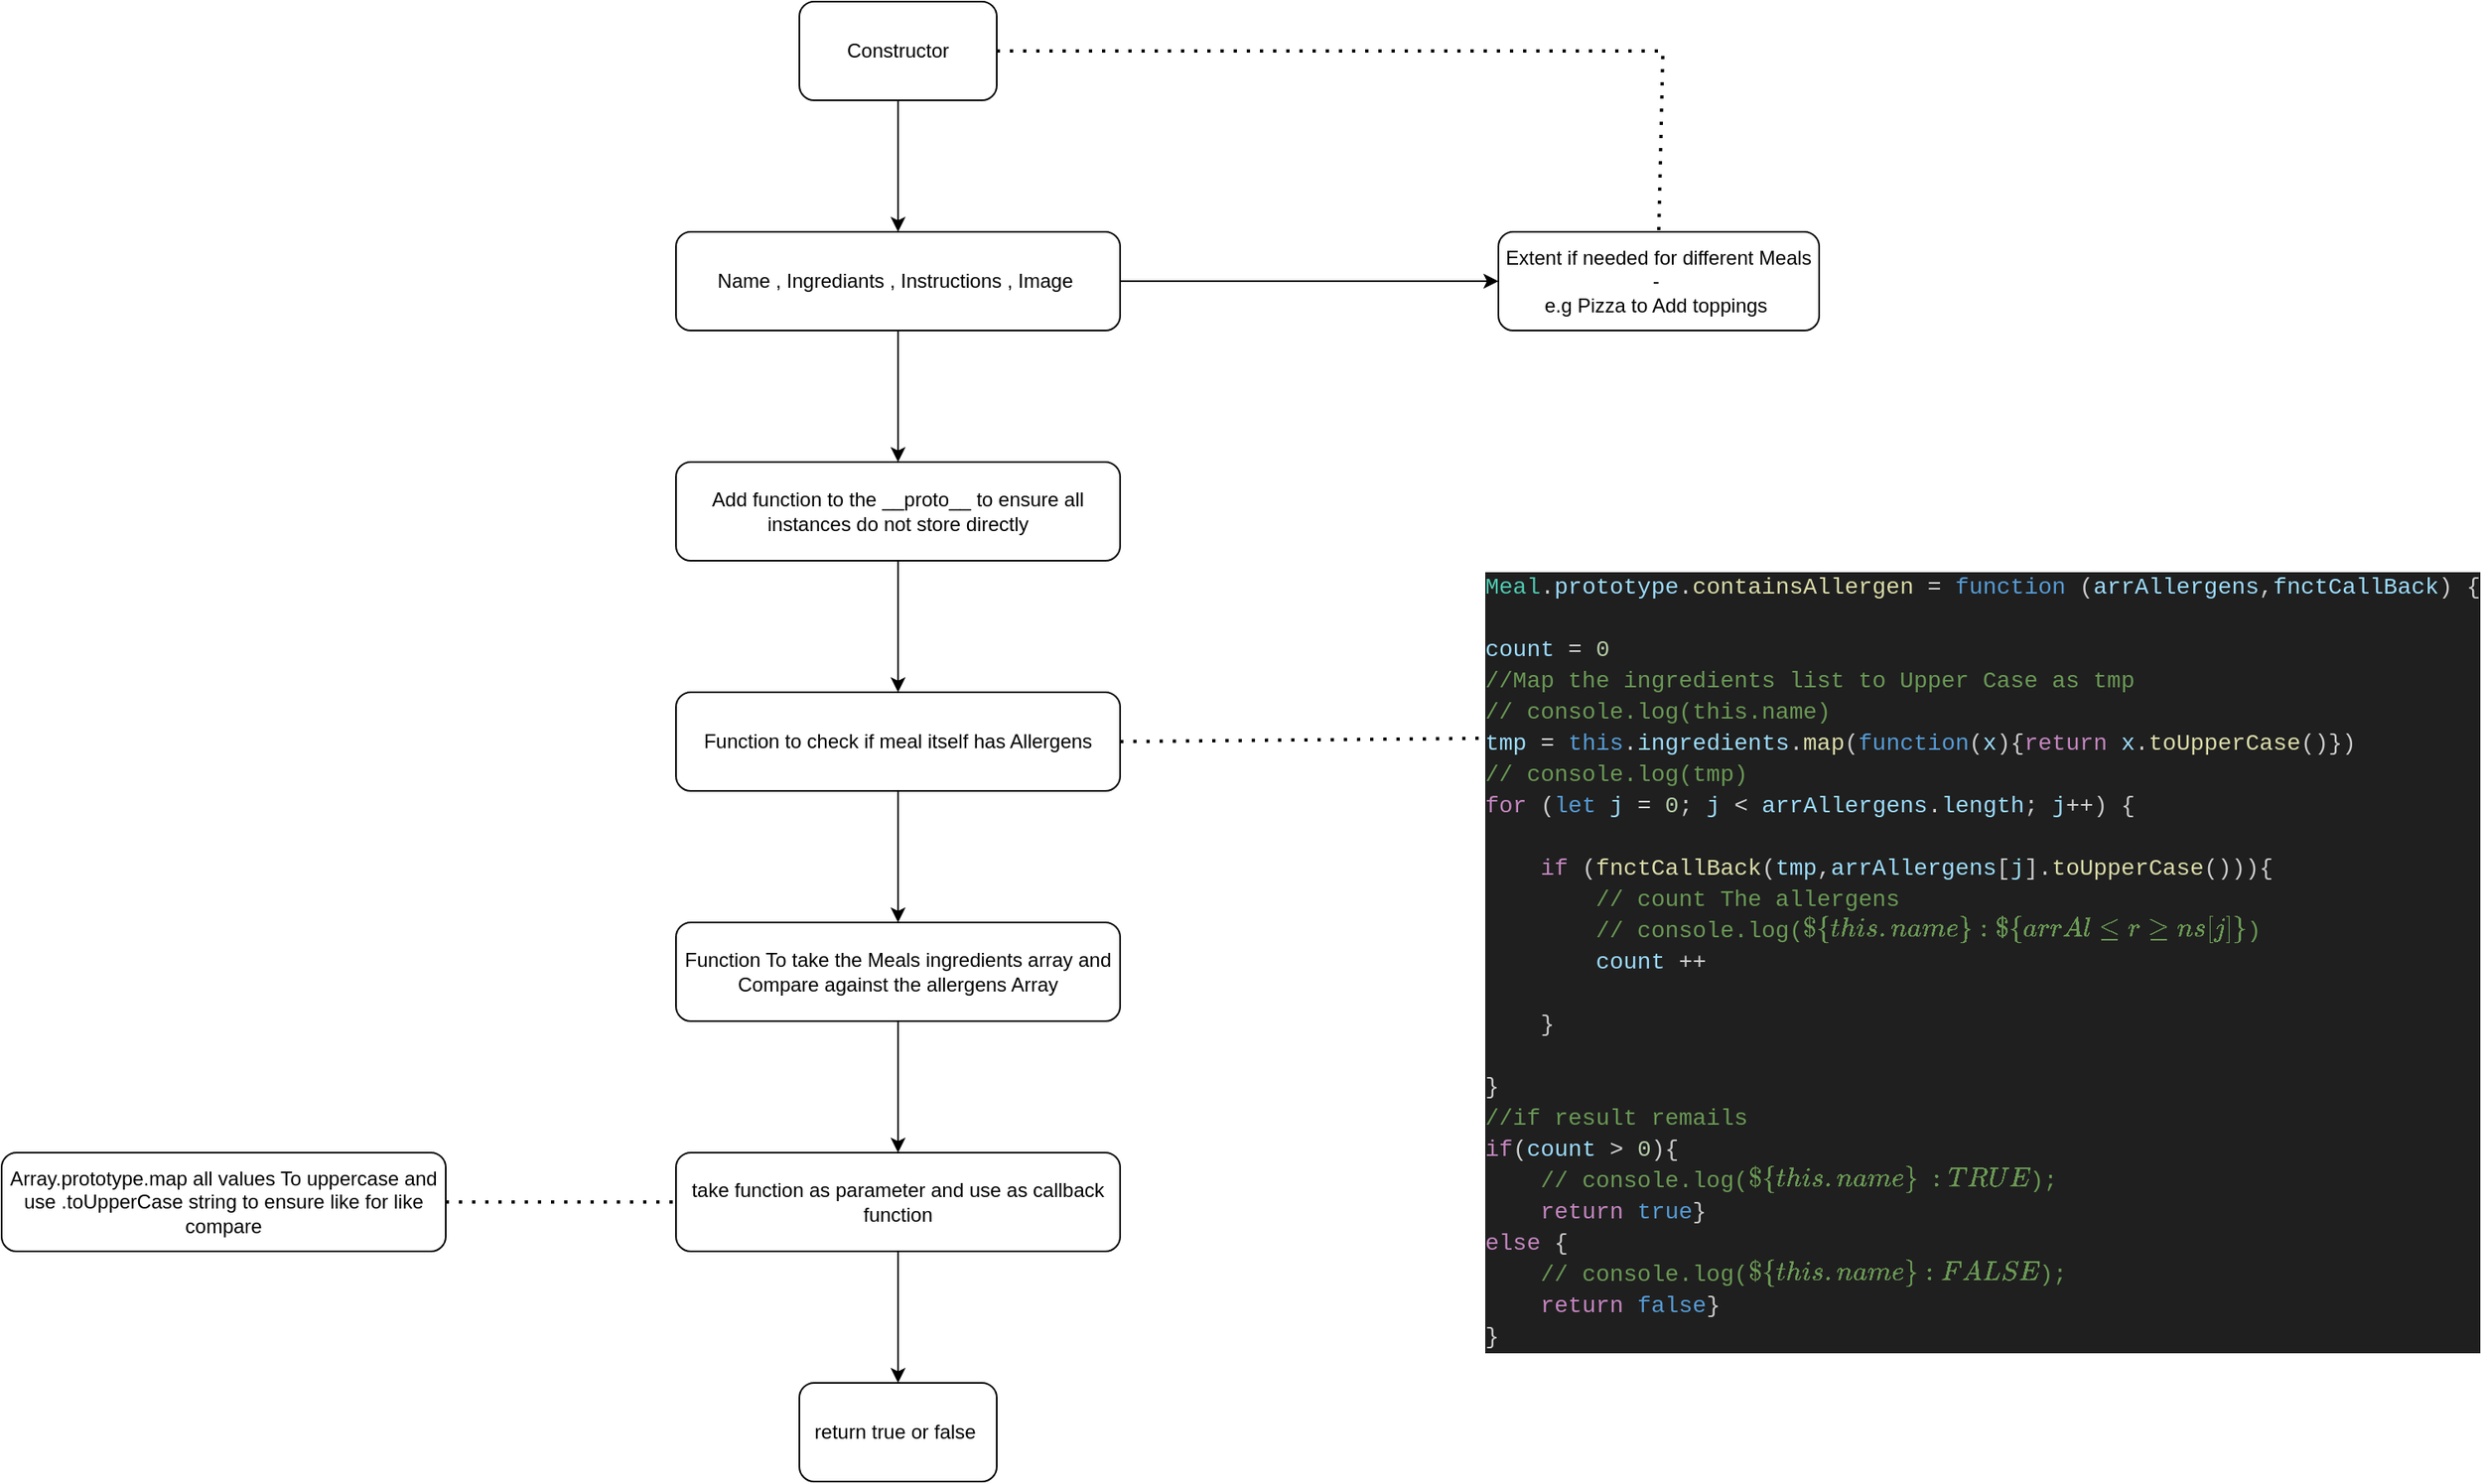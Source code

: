 <mxfile version="24.6.2" type="device">
  <diagram id="T3wb09TkJcfDdkeaGVoH" name="Page-1">
    <mxGraphModel dx="2551" dy="2172" grid="1" gridSize="10" guides="1" tooltips="1" connect="1" arrows="1" fold="1" page="1" pageScale="1" pageWidth="827" pageHeight="1169" math="0" shadow="0">
      <root>
        <mxCell id="0" />
        <mxCell id="1" parent="0" />
        <mxCell id="QlriZnW1DoMX1YThp62q-5" value="" style="edgeStyle=orthogonalEdgeStyle;rounded=0;orthogonalLoop=1;jettySize=auto;html=1;" parent="1" source="QlriZnW1DoMX1YThp62q-3" target="QlriZnW1DoMX1YThp62q-4" edge="1">
          <mxGeometry relative="1" as="geometry" />
        </mxCell>
        <mxCell id="QlriZnW1DoMX1YThp62q-3" value="Constructor" style="rounded=1;whiteSpace=wrap;html=1;" parent="1" vertex="1">
          <mxGeometry x="235" y="-1070" width="120" height="60" as="geometry" />
        </mxCell>
        <mxCell id="QlriZnW1DoMX1YThp62q-7" value="" style="edgeStyle=orthogonalEdgeStyle;rounded=0;orthogonalLoop=1;jettySize=auto;html=1;" parent="1" source="QlriZnW1DoMX1YThp62q-4" target="QlriZnW1DoMX1YThp62q-6" edge="1">
          <mxGeometry relative="1" as="geometry" />
        </mxCell>
        <mxCell id="QlriZnW1DoMX1YThp62q-9" value="" style="edgeStyle=orthogonalEdgeStyle;rounded=0;orthogonalLoop=1;jettySize=auto;html=1;" parent="1" source="QlriZnW1DoMX1YThp62q-4" target="QlriZnW1DoMX1YThp62q-8" edge="1">
          <mxGeometry relative="1" as="geometry" />
        </mxCell>
        <mxCell id="QlriZnW1DoMX1YThp62q-4" value="Name , Ingrediants , Instructions , Image&amp;nbsp;" style="whiteSpace=wrap;html=1;rounded=1;" parent="1" vertex="1">
          <mxGeometry x="160" y="-930" width="270" height="60" as="geometry" />
        </mxCell>
        <mxCell id="QlriZnW1DoMX1YThp62q-6" value="Extent if needed for different Meals -&amp;nbsp;&lt;div&gt;e.g Pizza to Add toppings&amp;nbsp;&lt;/div&gt;" style="whiteSpace=wrap;html=1;rounded=1;" parent="1" vertex="1">
          <mxGeometry x="660" y="-930" width="195" height="60" as="geometry" />
        </mxCell>
        <mxCell id="QlriZnW1DoMX1YThp62q-11" value="" style="edgeStyle=orthogonalEdgeStyle;rounded=0;orthogonalLoop=1;jettySize=auto;html=1;" parent="1" source="QlriZnW1DoMX1YThp62q-8" target="QlriZnW1DoMX1YThp62q-10" edge="1">
          <mxGeometry relative="1" as="geometry" />
        </mxCell>
        <mxCell id="QlriZnW1DoMX1YThp62q-8" value="Add function to the __proto__ to ensure all instances do not store directly" style="whiteSpace=wrap;html=1;rounded=1;" parent="1" vertex="1">
          <mxGeometry x="160" y="-790" width="270" height="60" as="geometry" />
        </mxCell>
        <mxCell id="QlriZnW1DoMX1YThp62q-18" style="edgeStyle=orthogonalEdgeStyle;rounded=0;orthogonalLoop=1;jettySize=auto;html=1;exitX=0.5;exitY=1;exitDx=0;exitDy=0;entryX=0.5;entryY=0;entryDx=0;entryDy=0;" parent="1" source="QlriZnW1DoMX1YThp62q-10" target="QlriZnW1DoMX1YThp62q-17" edge="1">
          <mxGeometry relative="1" as="geometry" />
        </mxCell>
        <mxCell id="QlriZnW1DoMX1YThp62q-10" value="Function to check if meal itself has Allergens" style="whiteSpace=wrap;html=1;rounded=1;" parent="1" vertex="1">
          <mxGeometry x="160" y="-650" width="270" height="60" as="geometry" />
        </mxCell>
        <mxCell id="QlriZnW1DoMX1YThp62q-13" value="" style="endArrow=none;dashed=1;html=1;dashPattern=1 3;strokeWidth=2;rounded=0;entryX=0.002;entryY=0.216;entryDx=0;entryDy=0;exitX=1;exitY=0.5;exitDx=0;exitDy=0;entryPerimeter=0;" parent="1" source="QlriZnW1DoMX1YThp62q-10" target="QlriZnW1DoMX1YThp62q-15" edge="1">
          <mxGeometry width="50" height="50" relative="1" as="geometry">
            <mxPoint x="390" y="-780" as="sourcePoint" />
            <mxPoint x="563" y="-620" as="targetPoint" />
          </mxGeometry>
        </mxCell>
        <UserObject label="&lt;div style=&quot;color: #cccccc;background-color: #1f1f1f;font-family: Consolas, &#39;Courier New&#39;, monospace;font-weight: normal;font-size: 14px;line-height: 19px;white-space: pre;&quot;&gt;&lt;div&gt;&lt;span style=&quot;color: #4ec9b0;&quot;&gt;Meal&lt;/span&gt;&lt;span style=&quot;color: #cccccc;&quot;&gt;.&lt;/span&gt;&lt;span style=&quot;color: #9cdcfe;&quot;&gt;prototype&lt;/span&gt;&lt;span style=&quot;color: #cccccc;&quot;&gt;.&lt;/span&gt;&lt;span style=&quot;color: #dcdcaa;&quot;&gt;containsAllergen&lt;/span&gt;&lt;span style=&quot;color: #cccccc;&quot;&gt; &lt;/span&gt;&lt;span style=&quot;color: #d4d4d4;&quot;&gt;=&lt;/span&gt;&lt;span style=&quot;color: #cccccc;&quot;&gt; &lt;/span&gt;&lt;span style=&quot;color: #569cd6;&quot;&gt;function&lt;/span&gt;&lt;span style=&quot;color: #cccccc;&quot;&gt; (&lt;/span&gt;&lt;span style=&quot;color: #9cdcfe;&quot;&gt;arrAllergens&lt;/span&gt;&lt;span style=&quot;color: #cccccc;&quot;&gt;,&lt;/span&gt;&lt;span style=&quot;color: #9cdcfe;&quot;&gt;fnctCallBack&lt;/span&gt;&lt;span style=&quot;color: #cccccc;&quot;&gt;) {&lt;/span&gt;&lt;/div&gt;&lt;br&gt;&lt;div&gt;&lt;span style=&quot;color: #9cdcfe;&quot;&gt;count&lt;/span&gt;&lt;span style=&quot;color: #cccccc;&quot;&gt; &lt;/span&gt;&lt;span style=&quot;color: #d4d4d4;&quot;&gt;=&lt;/span&gt;&lt;span style=&quot;color: #cccccc;&quot;&gt; &lt;/span&gt;&lt;span style=&quot;color: #b5cea8;&quot;&gt;0&lt;/span&gt;&lt;/div&gt;&lt;div&gt;&lt;span style=&quot;color: #6a9955;&quot;&gt;//Map the ingredients list to Upper Case as tmp&lt;/span&gt;&lt;/div&gt;&lt;div&gt;&lt;span style=&quot;color: #6a9955;&quot;&gt;// console.log(this.name)&lt;/span&gt;&lt;/div&gt;&lt;div&gt;&lt;span style=&quot;color: #9cdcfe;&quot;&gt;tmp&lt;/span&gt;&lt;span style=&quot;color: #cccccc;&quot;&gt; &lt;/span&gt;&lt;span style=&quot;color: #d4d4d4;&quot;&gt;=&lt;/span&gt;&lt;span style=&quot;color: #cccccc;&quot;&gt; &lt;/span&gt;&lt;span style=&quot;color: #569cd6;&quot;&gt;this&lt;/span&gt;&lt;span style=&quot;color: #cccccc;&quot;&gt;.&lt;/span&gt;&lt;span style=&quot;color: #9cdcfe;&quot;&gt;ingredients&lt;/span&gt;&lt;span style=&quot;color: #cccccc;&quot;&gt;.&lt;/span&gt;&lt;span style=&quot;color: #dcdcaa;&quot;&gt;map&lt;/span&gt;&lt;span style=&quot;color: #cccccc;&quot;&gt;(&lt;/span&gt;&lt;span style=&quot;color: #569cd6;&quot;&gt;function&lt;/span&gt;&lt;span style=&quot;color: #cccccc;&quot;&gt;(&lt;/span&gt;&lt;span style=&quot;color: #9cdcfe;&quot;&gt;x&lt;/span&gt;&lt;span style=&quot;color: #cccccc;&quot;&gt;){&lt;/span&gt;&lt;span style=&quot;color: #c586c0;&quot;&gt;return&lt;/span&gt;&lt;span style=&quot;color: #cccccc;&quot;&gt; &lt;/span&gt;&lt;span style=&quot;color: #9cdcfe;&quot;&gt;x&lt;/span&gt;&lt;span style=&quot;color: #cccccc;&quot;&gt;.&lt;/span&gt;&lt;span style=&quot;color: #dcdcaa;&quot;&gt;toUpperCase&lt;/span&gt;&lt;span style=&quot;color: #cccccc;&quot;&gt;()})&lt;/span&gt;&lt;/div&gt;&lt;div&gt;&lt;span style=&quot;color: #6a9955;&quot;&gt;// console.log(tmp)&lt;/span&gt;&lt;/div&gt;&lt;div&gt;&lt;span style=&quot;color: #c586c0;&quot;&gt;for&lt;/span&gt;&lt;span style=&quot;color: #cccccc;&quot;&gt; (&lt;/span&gt;&lt;span style=&quot;color: #569cd6;&quot;&gt;let&lt;/span&gt;&lt;span style=&quot;color: #cccccc;&quot;&gt; &lt;/span&gt;&lt;span style=&quot;color: #9cdcfe;&quot;&gt;j&lt;/span&gt;&lt;span style=&quot;color: #cccccc;&quot;&gt; &lt;/span&gt;&lt;span style=&quot;color: #d4d4d4;&quot;&gt;=&lt;/span&gt;&lt;span style=&quot;color: #cccccc;&quot;&gt; &lt;/span&gt;&lt;span style=&quot;color: #b5cea8;&quot;&gt;0&lt;/span&gt;&lt;span style=&quot;color: #cccccc;&quot;&gt;; &lt;/span&gt;&lt;span style=&quot;color: #9cdcfe;&quot;&gt;j&lt;/span&gt;&lt;span style=&quot;color: #cccccc;&quot;&gt; &lt;/span&gt;&lt;span style=&quot;color: #d4d4d4;&quot;&gt;&amp;lt;&lt;/span&gt;&lt;span style=&quot;color: #cccccc;&quot;&gt; &lt;/span&gt;&lt;span style=&quot;color: #9cdcfe;&quot;&gt;arrAllergens&lt;/span&gt;&lt;span style=&quot;color: #cccccc;&quot;&gt;.&lt;/span&gt;&lt;span style=&quot;color: #9cdcfe;&quot;&gt;length&lt;/span&gt;&lt;span style=&quot;color: #cccccc;&quot;&gt;; &lt;/span&gt;&lt;span style=&quot;color: #9cdcfe;&quot;&gt;j&lt;/span&gt;&lt;span style=&quot;color: #d4d4d4;&quot;&gt;++&lt;/span&gt;&lt;span style=&quot;color: #cccccc;&quot;&gt;) {&lt;/span&gt;&lt;/div&gt;&lt;div&gt;&lt;span style=&quot;color: #cccccc;&quot;&gt;&amp;nbsp; &amp;nbsp; &lt;/span&gt;&lt;/div&gt;&lt;div&gt;&lt;span style=&quot;color: #cccccc;&quot;&gt;&amp;nbsp; &amp;nbsp; &lt;/span&gt;&lt;span style=&quot;color: #c586c0;&quot;&gt;if&lt;/span&gt;&lt;span style=&quot;color: #cccccc;&quot;&gt; (&lt;/span&gt;&lt;span style=&quot;color: #dcdcaa;&quot;&gt;fnctCallBack&lt;/span&gt;&lt;span style=&quot;color: #cccccc;&quot;&gt;(&lt;/span&gt;&lt;span style=&quot;color: #9cdcfe;&quot;&gt;tmp&lt;/span&gt;&lt;span style=&quot;color: #cccccc;&quot;&gt;,&lt;/span&gt;&lt;span style=&quot;color: #9cdcfe;&quot;&gt;arrAllergens&lt;/span&gt;&lt;span style=&quot;color: #cccccc;&quot;&gt;[&lt;/span&gt;&lt;span style=&quot;color: #9cdcfe;&quot;&gt;j&lt;/span&gt;&lt;span style=&quot;color: #cccccc;&quot;&gt;].&lt;/span&gt;&lt;span style=&quot;color: #dcdcaa;&quot;&gt;toUpperCase&lt;/span&gt;&lt;span style=&quot;color: #cccccc;&quot;&gt;())){&lt;/span&gt;&lt;/div&gt;&lt;div&gt;&lt;span style=&quot;color: #cccccc;&quot;&gt;&amp;nbsp; &amp;nbsp; &amp;nbsp; &amp;nbsp; &lt;/span&gt;&lt;span style=&quot;color: #6a9955;&quot;&gt;// count The allergens&lt;/span&gt;&lt;/div&gt;&lt;div&gt;&lt;span style=&quot;color: #cccccc;&quot;&gt;&amp;nbsp; &amp;nbsp; &amp;nbsp; &amp;nbsp; &lt;/span&gt;&lt;span style=&quot;color: #6a9955;&quot;&gt;// console.log(`${this.name} : ${arrAllergens[j]}`)&lt;/span&gt;&lt;/div&gt;&lt;div&gt;&lt;span style=&quot;color: #cccccc;&quot;&gt;&amp;nbsp; &amp;nbsp; &amp;nbsp; &amp;nbsp; &lt;/span&gt;&lt;span style=&quot;color: #9cdcfe;&quot;&gt;count&lt;/span&gt;&lt;span style=&quot;color: #cccccc;&quot;&gt; &lt;/span&gt;&lt;span style=&quot;color: #d4d4d4;&quot;&gt;++&lt;/span&gt;&lt;/div&gt;&lt;div&gt;&lt;span style=&quot;color: #cccccc;&quot;&gt;&amp;nbsp; &amp;nbsp; &amp;nbsp; &amp;nbsp; &lt;/span&gt;&lt;/div&gt;&lt;div&gt;&lt;span style=&quot;color: #cccccc;&quot;&gt;&amp;nbsp; &amp;nbsp; }&lt;/span&gt;&lt;/div&gt;&lt;br&gt;&lt;div&gt;&lt;span style=&quot;color: #cccccc;&quot;&gt;}&lt;/span&gt;&lt;/div&gt;&lt;div&gt;&lt;span style=&quot;color: #6a9955;&quot;&gt;//if result remails &lt;/span&gt;&lt;/div&gt;&lt;div&gt;&lt;span style=&quot;color: #c586c0;&quot;&gt;if&lt;/span&gt;&lt;span style=&quot;color: #cccccc;&quot;&gt;(&lt;/span&gt;&lt;span style=&quot;color: #9cdcfe;&quot;&gt;count&lt;/span&gt;&lt;span style=&quot;color: #cccccc;&quot;&gt; &lt;/span&gt;&lt;span style=&quot;color: #d4d4d4;&quot;&gt;&amp;gt;&lt;/span&gt;&lt;span style=&quot;color: #cccccc;&quot;&gt; &lt;/span&gt;&lt;span style=&quot;color: #b5cea8;&quot;&gt;0&lt;/span&gt;&lt;span style=&quot;color: #cccccc;&quot;&gt;){ &lt;/span&gt;&lt;/div&gt;&lt;div&gt;&lt;span style=&quot;color: #cccccc;&quot;&gt;&amp;nbsp; &amp;nbsp; &lt;/span&gt;&lt;span style=&quot;color: #6a9955;&quot;&gt;// console.log(`${this.name} &amp;nbsp;: TRUE`);&lt;/span&gt;&lt;/div&gt;&lt;div&gt;&lt;span style=&quot;color: #cccccc;&quot;&gt;&amp;nbsp; &amp;nbsp; &lt;/span&gt;&lt;span style=&quot;color: #c586c0;&quot;&gt;return&lt;/span&gt;&lt;span style=&quot;color: #cccccc;&quot;&gt; &lt;/span&gt;&lt;span style=&quot;color: #569cd6;&quot;&gt;true&lt;/span&gt;&lt;span style=&quot;color: #cccccc;&quot;&gt;} &lt;/span&gt;&lt;/div&gt;&lt;div&gt;&lt;span style=&quot;color: #c586c0;&quot;&gt;else&lt;/span&gt;&lt;span style=&quot;color: #cccccc;&quot;&gt; {&lt;/span&gt;&lt;/div&gt;&lt;div&gt;&lt;span style=&quot;color: #cccccc;&quot;&gt;&amp;nbsp; &amp;nbsp; &lt;/span&gt;&lt;span style=&quot;color: #6a9955;&quot;&gt;// console.log(`${this.name} : FALSE`);&lt;/span&gt;&lt;/div&gt;&lt;div&gt;&lt;span style=&quot;color: #cccccc;&quot;&gt;&amp;nbsp; &amp;nbsp; &lt;/span&gt;&lt;span style=&quot;color: #c586c0;&quot;&gt;return&lt;/span&gt;&lt;span style=&quot;color: #cccccc;&quot;&gt; &lt;/span&gt;&lt;span style=&quot;color: #569cd6;&quot;&gt;false&lt;/span&gt;&lt;span style=&quot;color: #cccccc;&quot;&gt;}&lt;/span&gt;&lt;/div&gt;&lt;div&gt;&lt;span style=&quot;color: #cccccc;&quot;&gt;}&lt;/span&gt;&lt;/div&gt;&lt;/div&gt;" link="&lt;div style=&quot;color: #cccccc;background-color: #1f1f1f;font-family: Consolas, &#39;Courier New&#39;, monospace;font-weight: normal;font-size: 14px;line-height: 19px;white-space: pre;&quot;&gt;&lt;div&gt;&lt;span style=&quot;color: #4ec9b0;&quot;&gt;Meal&lt;/span&gt;&lt;span style=&quot;color: #cccccc;&quot;&gt;.&lt;/span&gt;&lt;span style=&quot;color: #9cdcfe;&quot;&gt;prototype&lt;/span&gt;&lt;span style=&quot;color: #cccccc;&quot;&gt;.&lt;/span&gt;&lt;span style=&quot;color: #dcdcaa;&quot;&gt;containsAllergen&lt;/span&gt;&lt;span style=&quot;color: #cccccc;&quot;&gt; &lt;/span&gt;&lt;span style=&quot;color: #d4d4d4;&quot;&gt;=&lt;/span&gt;&lt;span style=&quot;color: #cccccc;&quot;&gt; &lt;/span&gt;&lt;span style=&quot;color: #569cd6;&quot;&gt;function&lt;/span&gt;&lt;span style=&quot;color: #cccccc;&quot;&gt; (&lt;/span&gt;&lt;span style=&quot;color: #9cdcfe;&quot;&gt;arrAllergens&lt;/span&gt;&lt;span style=&quot;color: #cccccc;&quot;&gt;,&lt;/span&gt;&lt;span style=&quot;color: #9cdcfe;&quot;&gt;fnctCallBack&lt;/span&gt;&lt;span style=&quot;color: #cccccc;&quot;&gt;) {&lt;/span&gt;&lt;/div&gt;&lt;br&gt;&lt;div&gt;&lt;span style=&quot;color: #9cdcfe;&quot;&gt;count&lt;/span&gt;&lt;span style=&quot;color: #cccccc;&quot;&gt; &lt;/span&gt;&lt;span style=&quot;color: #d4d4d4;&quot;&gt;=&lt;/span&gt;&lt;span style=&quot;color: #cccccc;&quot;&gt; &lt;/span&gt;&lt;span style=&quot;color: #b5cea8;&quot;&gt;0&lt;/span&gt;&lt;/div&gt;&lt;div&gt;&lt;span style=&quot;color: #6a9955;&quot;&gt;//Map the ingredients list to Upper Case as tmp&lt;/span&gt;&lt;/div&gt;&lt;div&gt;&lt;span style=&quot;color: #6a9955;&quot;&gt;// console.log(this.name)&lt;/span&gt;&lt;/div&gt;&lt;div&gt;&lt;span style=&quot;color: #9cdcfe;&quot;&gt;tmp&lt;/span&gt;&lt;span style=&quot;color: #cccccc;&quot;&gt; &lt;/span&gt;&lt;span style=&quot;color: #d4d4d4;&quot;&gt;=&lt;/span&gt;&lt;span style=&quot;color: #cccccc;&quot;&gt; &lt;/span&gt;&lt;span style=&quot;color: #569cd6;&quot;&gt;this&lt;/span&gt;&lt;span style=&quot;color: #cccccc;&quot;&gt;.&lt;/span&gt;&lt;span style=&quot;color: #9cdcfe;&quot;&gt;ingredients&lt;/span&gt;&lt;span style=&quot;color: #cccccc;&quot;&gt;.&lt;/span&gt;&lt;span style=&quot;color: #dcdcaa;&quot;&gt;map&lt;/span&gt;&lt;span style=&quot;color: #cccccc;&quot;&gt;(&lt;/span&gt;&lt;span style=&quot;color: #569cd6;&quot;&gt;function&lt;/span&gt;&lt;span style=&quot;color: #cccccc;&quot;&gt;(&lt;/span&gt;&lt;span style=&quot;color: #9cdcfe;&quot;&gt;x&lt;/span&gt;&lt;span style=&quot;color: #cccccc;&quot;&gt;){&lt;/span&gt;&lt;span style=&quot;color: #c586c0;&quot;&gt;return&lt;/span&gt;&lt;span style=&quot;color: #cccccc;&quot;&gt; &lt;/span&gt;&lt;span style=&quot;color: #9cdcfe;&quot;&gt;x&lt;/span&gt;&lt;span style=&quot;color: #cccccc;&quot;&gt;.&lt;/span&gt;&lt;span style=&quot;color: #dcdcaa;&quot;&gt;toUpperCase&lt;/span&gt;&lt;span style=&quot;color: #cccccc;&quot;&gt;()})&lt;/span&gt;&lt;/div&gt;&lt;div&gt;&lt;span style=&quot;color: #6a9955;&quot;&gt;// console.log(tmp)&lt;/span&gt;&lt;/div&gt;&lt;div&gt;&lt;span style=&quot;color: #c586c0;&quot;&gt;for&lt;/span&gt;&lt;span style=&quot;color: #cccccc;&quot;&gt; (&lt;/span&gt;&lt;span style=&quot;color: #569cd6;&quot;&gt;let&lt;/span&gt;&lt;span style=&quot;color: #cccccc;&quot;&gt; &lt;/span&gt;&lt;span style=&quot;color: #9cdcfe;&quot;&gt;j&lt;/span&gt;&lt;span style=&quot;color: #cccccc;&quot;&gt; &lt;/span&gt;&lt;span style=&quot;color: #d4d4d4;&quot;&gt;=&lt;/span&gt;&lt;span style=&quot;color: #cccccc;&quot;&gt; &lt;/span&gt;&lt;span style=&quot;color: #b5cea8;&quot;&gt;0&lt;/span&gt;&lt;span style=&quot;color: #cccccc;&quot;&gt;; &lt;/span&gt;&lt;span style=&quot;color: #9cdcfe;&quot;&gt;j&lt;/span&gt;&lt;span style=&quot;color: #cccccc;&quot;&gt; &lt;/span&gt;&lt;span style=&quot;color: #d4d4d4;&quot;&gt;&amp;lt;&lt;/span&gt;&lt;span style=&quot;color: #cccccc;&quot;&gt; &lt;/span&gt;&lt;span style=&quot;color: #9cdcfe;&quot;&gt;arrAllergens&lt;/span&gt;&lt;span style=&quot;color: #cccccc;&quot;&gt;.&lt;/span&gt;&lt;span style=&quot;color: #9cdcfe;&quot;&gt;length&lt;/span&gt;&lt;span style=&quot;color: #cccccc;&quot;&gt;; &lt;/span&gt;&lt;span style=&quot;color: #9cdcfe;&quot;&gt;j&lt;/span&gt;&lt;span style=&quot;color: #d4d4d4;&quot;&gt;++&lt;/span&gt;&lt;span style=&quot;color: #cccccc;&quot;&gt;) {&lt;/span&gt;&lt;/div&gt;&lt;div&gt;&lt;span style=&quot;color: #cccccc;&quot;&gt;&amp;nbsp; &amp;nbsp; &lt;/span&gt;&lt;/div&gt;&lt;div&gt;&lt;span style=&quot;color: #cccccc;&quot;&gt;&amp;nbsp; &amp;nbsp; &lt;/span&gt;&lt;span style=&quot;color: #c586c0;&quot;&gt;if&lt;/span&gt;&lt;span style=&quot;color: #cccccc;&quot;&gt; (&lt;/span&gt;&lt;span style=&quot;color: #dcdcaa;&quot;&gt;fnctCallBack&lt;/span&gt;&lt;span style=&quot;color: #cccccc;&quot;&gt;(&lt;/span&gt;&lt;span style=&quot;color: #9cdcfe;&quot;&gt;tmp&lt;/span&gt;&lt;span style=&quot;color: #cccccc;&quot;&gt;,&lt;/span&gt;&lt;span style=&quot;color: #9cdcfe;&quot;&gt;arrAllergens&lt;/span&gt;&lt;span style=&quot;color: #cccccc;&quot;&gt;[&lt;/span&gt;&lt;span style=&quot;color: #9cdcfe;&quot;&gt;j&lt;/span&gt;&lt;span style=&quot;color: #cccccc;&quot;&gt;].&lt;/span&gt;&lt;span style=&quot;color: #dcdcaa;&quot;&gt;toUpperCase&lt;/span&gt;&lt;span style=&quot;color: #cccccc;&quot;&gt;())){&lt;/span&gt;&lt;/div&gt;&lt;div&gt;&lt;span style=&quot;color: #cccccc;&quot;&gt;&amp;nbsp; &amp;nbsp; &amp;nbsp; &amp;nbsp; &lt;/span&gt;&lt;span style=&quot;color: #6a9955;&quot;&gt;// count The allergens&lt;/span&gt;&lt;/div&gt;&lt;div&gt;&lt;span style=&quot;color: #cccccc;&quot;&gt;&amp;nbsp; &amp;nbsp; &amp;nbsp; &amp;nbsp; &lt;/span&gt;&lt;span style=&quot;color: #6a9955;&quot;&gt;// console.log(`${this.name} : ${arrAllergens[j]}`)&lt;/span&gt;&lt;/div&gt;&lt;div&gt;&lt;span style=&quot;color: #cccccc;&quot;&gt;&amp;nbsp; &amp;nbsp; &amp;nbsp; &amp;nbsp; &lt;/span&gt;&lt;span style=&quot;color: #9cdcfe;&quot;&gt;count&lt;/span&gt;&lt;span style=&quot;color: #cccccc;&quot;&gt; &lt;/span&gt;&lt;span style=&quot;color: #d4d4d4;&quot;&gt;++&lt;/span&gt;&lt;/div&gt;&lt;div&gt;&lt;span style=&quot;color: #cccccc;&quot;&gt;&amp;nbsp; &amp;nbsp; &amp;nbsp; &amp;nbsp; &lt;/span&gt;&lt;/div&gt;&lt;div&gt;&lt;span style=&quot;color: #cccccc;&quot;&gt;&amp;nbsp; &amp;nbsp; }&lt;/span&gt;&lt;/div&gt;&lt;br&gt;&lt;div&gt;&lt;span style=&quot;color: #cccccc;&quot;&gt;}&lt;/span&gt;&lt;/div&gt;&lt;div&gt;&lt;span style=&quot;color: #6a9955;&quot;&gt;//if result remails &lt;/span&gt;&lt;/div&gt;&lt;div&gt;&lt;span style=&quot;color: #c586c0;&quot;&gt;if&lt;/span&gt;&lt;span style=&quot;color: #cccccc;&quot;&gt;(&lt;/span&gt;&lt;span style=&quot;color: #9cdcfe;&quot;&gt;count&lt;/span&gt;&lt;span style=&quot;color: #cccccc;&quot;&gt; &lt;/span&gt;&lt;span style=&quot;color: #d4d4d4;&quot;&gt;&amp;gt;&lt;/span&gt;&lt;span style=&quot;color: #cccccc;&quot;&gt; &lt;/span&gt;&lt;span style=&quot;color: #b5cea8;&quot;&gt;0&lt;/span&gt;&lt;span style=&quot;color: #cccccc;&quot;&gt;){ &lt;/span&gt;&lt;/div&gt;&lt;div&gt;&lt;span style=&quot;color: #cccccc;&quot;&gt;&amp;nbsp; &amp;nbsp; &lt;/span&gt;&lt;span style=&quot;color: #6a9955;&quot;&gt;// console.log(`${this.name} &amp;nbsp;: TRUE`);&lt;/span&gt;&lt;/div&gt;&lt;div&gt;&lt;span style=&quot;color: #cccccc;&quot;&gt;&amp;nbsp; &amp;nbsp; &lt;/span&gt;&lt;span style=&quot;color: #c586c0;&quot;&gt;return&lt;/span&gt;&lt;span style=&quot;color: #cccccc;&quot;&gt; &lt;/span&gt;&lt;span style=&quot;color: #569cd6;&quot;&gt;true&lt;/span&gt;&lt;span style=&quot;color: #cccccc;&quot;&gt;} &lt;/span&gt;&lt;/div&gt;&lt;div&gt;&lt;span style=&quot;color: #c586c0;&quot;&gt;else&lt;/span&gt;&lt;span style=&quot;color: #cccccc;&quot;&gt; {&lt;/span&gt;&lt;/div&gt;&lt;div&gt;&lt;span style=&quot;color: #cccccc;&quot;&gt;&amp;nbsp; &amp;nbsp; &lt;/span&gt;&lt;span style=&quot;color: #6a9955;&quot;&gt;// console.log(`${this.name} : FALSE`);&lt;/span&gt;&lt;/div&gt;&lt;div&gt;&lt;span style=&quot;color: #cccccc;&quot;&gt;&amp;nbsp; &amp;nbsp; &lt;/span&gt;&lt;span style=&quot;color: #c586c0;&quot;&gt;return&lt;/span&gt;&lt;span style=&quot;color: #cccccc;&quot;&gt; &lt;/span&gt;&lt;span style=&quot;color: #569cd6;&quot;&gt;false&lt;/span&gt;&lt;span style=&quot;color: #cccccc;&quot;&gt;}&lt;/span&gt;&lt;/div&gt;&lt;div&gt;&lt;span style=&quot;color: #cccccc;&quot;&gt;}&lt;/span&gt;&lt;/div&gt;&lt;/div&gt;" id="QlriZnW1DoMX1YThp62q-15">
          <mxCell style="text;whiteSpace=wrap;html=1;" parent="1" vertex="1">
            <mxGeometry x="650" y="-730" width="560" height="500" as="geometry" />
          </mxCell>
        </UserObject>
        <mxCell id="QlriZnW1DoMX1YThp62q-23" value="" style="edgeStyle=orthogonalEdgeStyle;rounded=0;orthogonalLoop=1;jettySize=auto;html=1;" parent="1" source="QlriZnW1DoMX1YThp62q-17" target="QlriZnW1DoMX1YThp62q-22" edge="1">
          <mxGeometry relative="1" as="geometry" />
        </mxCell>
        <mxCell id="QlriZnW1DoMX1YThp62q-17" value="Function To take the Meals ingredients array and Compare against the allergens Array" style="rounded=1;whiteSpace=wrap;html=1;" parent="1" vertex="1">
          <mxGeometry x="160" y="-510" width="270" height="60" as="geometry" />
        </mxCell>
        <mxCell id="QlriZnW1DoMX1YThp62q-19" value="Array.prototype.map all values To uppercase and use .toUpperCase string to ensure like for like compare" style="whiteSpace=wrap;html=1;rounded=1;" parent="1" vertex="1">
          <mxGeometry x="-250" y="-370" width="270" height="60" as="geometry" />
        </mxCell>
        <mxCell id="QlriZnW1DoMX1YThp62q-27" value="" style="edgeStyle=orthogonalEdgeStyle;rounded=0;orthogonalLoop=1;jettySize=auto;html=1;" parent="1" source="QlriZnW1DoMX1YThp62q-22" target="QlriZnW1DoMX1YThp62q-26" edge="1">
          <mxGeometry relative="1" as="geometry" />
        </mxCell>
        <mxCell id="QlriZnW1DoMX1YThp62q-22" value="take function as parameter and use as callback function" style="rounded=1;whiteSpace=wrap;html=1;" parent="1" vertex="1">
          <mxGeometry x="160" y="-370" width="270" height="60" as="geometry" />
        </mxCell>
        <mxCell id="QlriZnW1DoMX1YThp62q-25" value="" style="endArrow=none;dashed=1;html=1;dashPattern=1 3;strokeWidth=2;rounded=0;entryX=0;entryY=0.5;entryDx=0;entryDy=0;exitX=1;exitY=0.5;exitDx=0;exitDy=0;" parent="1" source="QlriZnW1DoMX1YThp62q-19" target="QlriZnW1DoMX1YThp62q-22" edge="1">
          <mxGeometry width="50" height="50" relative="1" as="geometry">
            <mxPoint x="440" y="-610" as="sourcePoint" />
            <mxPoint x="661" y="-612" as="targetPoint" />
          </mxGeometry>
        </mxCell>
        <mxCell id="QlriZnW1DoMX1YThp62q-26" value="return true or false&amp;nbsp;" style="whiteSpace=wrap;html=1;rounded=1;" parent="1" vertex="1">
          <mxGeometry x="235" y="-230" width="120" height="60" as="geometry" />
        </mxCell>
        <mxCell id="LHJOTtFuxEV-juLAqGJm-1" value="" style="endArrow=none;dashed=1;html=1;dashPattern=1 3;strokeWidth=2;rounded=0;exitX=1;exitY=0.5;exitDx=0;exitDy=0;entryX=0.5;entryY=0;entryDx=0;entryDy=0;" edge="1" parent="1" source="QlriZnW1DoMX1YThp62q-3" target="QlriZnW1DoMX1YThp62q-6">
          <mxGeometry width="50" height="50" relative="1" as="geometry">
            <mxPoint x="414" y="-1020" as="sourcePoint" />
            <mxPoint x="464" y="-1070" as="targetPoint" />
            <Array as="points">
              <mxPoint x="760" y="-1040" />
            </Array>
          </mxGeometry>
        </mxCell>
      </root>
    </mxGraphModel>
  </diagram>
</mxfile>
